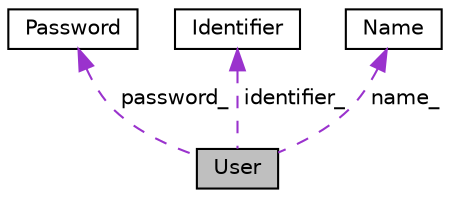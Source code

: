 digraph "User"
{
  edge [fontname="Helvetica",fontsize="10",labelfontname="Helvetica",labelfontsize="10"];
  node [fontname="Helvetica",fontsize="10",shape=record];
  Node1 [label="User",height=0.2,width=0.4,color="black", fillcolor="grey75", style="filled", fontcolor="black"];
  Node2 -> Node1 [dir="back",color="darkorchid3",fontsize="10",style="dashed",label=" password_" ,fontname="Helvetica"];
  Node2 [label="Password",height=0.2,width=0.4,color="black", fillcolor="white", style="filled",URL="$classPassword.html",tooltip="Password. "];
  Node3 -> Node1 [dir="back",color="darkorchid3",fontsize="10",style="dashed",label=" identifier_" ,fontname="Helvetica"];
  Node3 [label="Identifier",height=0.2,width=0.4,color="black", fillcolor="white", style="filled",URL="$classIdentifier.html",tooltip="Identifier. "];
  Node4 -> Node1 [dir="back",color="darkorchid3",fontsize="10",style="dashed",label=" name_" ,fontname="Helvetica"];
  Node4 [label="Name",height=0.2,width=0.4,color="black", fillcolor="white", style="filled",URL="$className.html",tooltip="Name. "];
}
